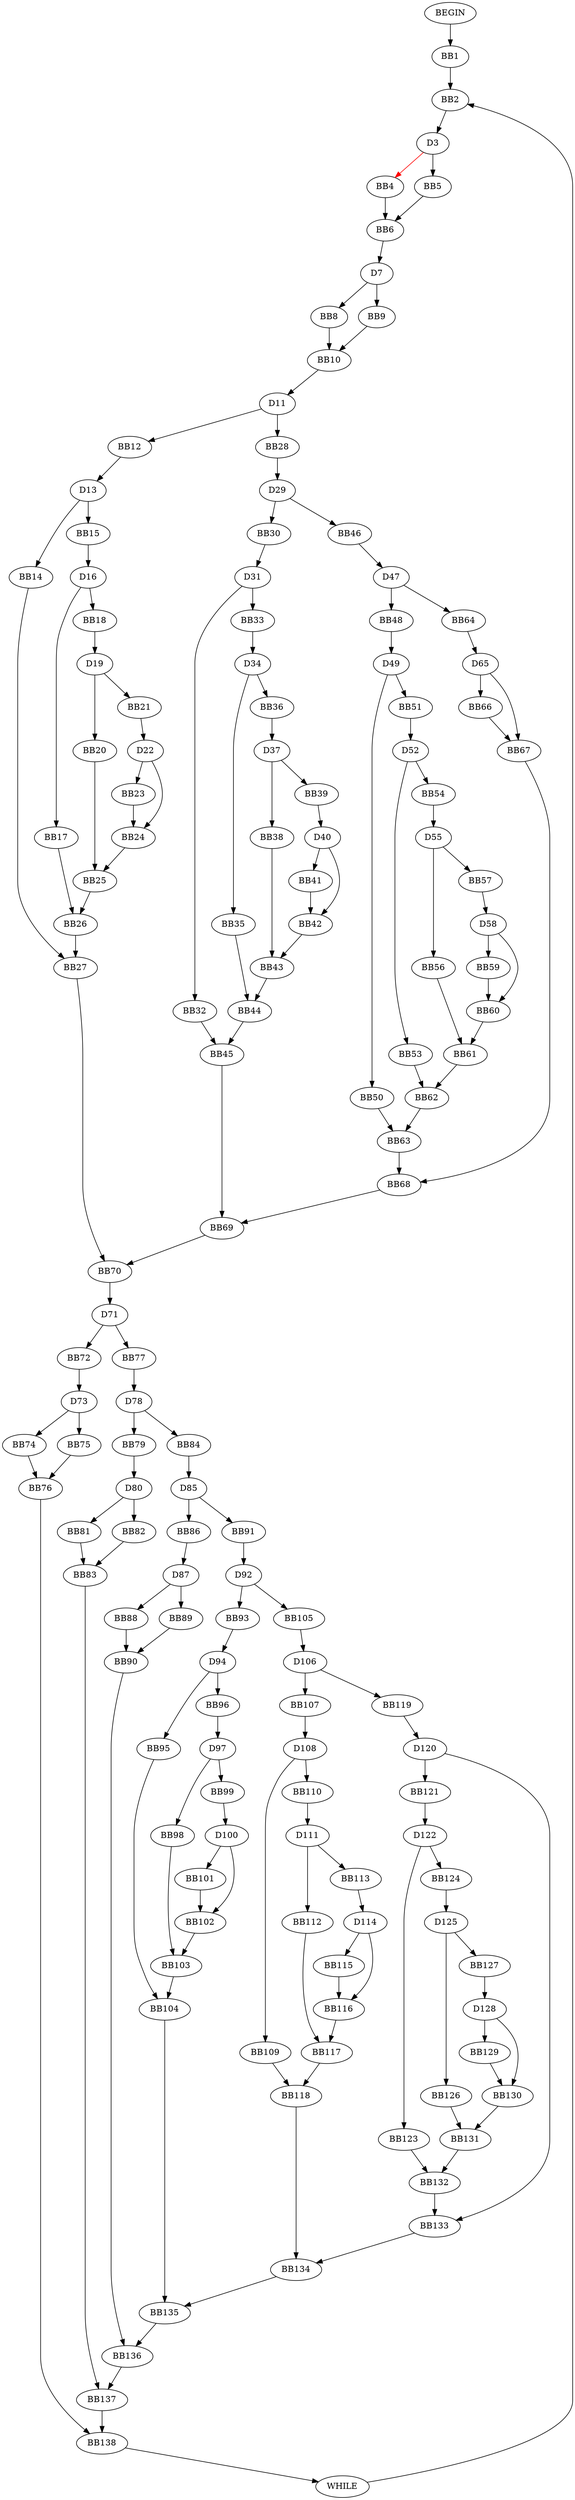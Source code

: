 digraph G {BEGIN->BB1;BB1->BB2;WHILE->BB2;BB2->D3;D3->BB4[color=red, pendwidth=3.0];D3->BB5;BB4->BB6;BB5->BB6;BB6->D7;D7->BB8;D7->BB9;BB8->BB10;BB9->BB10;BB10->D11;D11->BB12;BB12->D13;D13->BB14;D13->BB15;BB15->D16;D16->BB17;D16->BB18;BB18->D19;D19->BB20;D19->BB21;BB21->D22;D22->BB23;BB23->BB24;D22->BB24;BB20->BB25;BB24->BB25;BB17->BB26;BB25->BB26;BB14->BB27;BB26->BB27;D11->BB28;BB28->D29;D29->BB30;BB30->D31;D31->BB32;D31->BB33;BB33->D34;D34->BB35;D34->BB36;BB36->D37;D37->BB38;D37->BB39;BB39->D40;D40->BB41;BB41->BB42;D40->BB42;BB38->BB43;BB42->BB43;BB35->BB44;BB43->BB44;BB32->BB45;BB44->BB45;D29->BB46;BB46->D47;D47->BB48;BB48->D49;D49->BB50;D49->BB51;BB51->D52;D52->BB53;D52->BB54;BB54->D55;D55->BB56;D55->BB57;BB57->D58;D58->BB59;BB59->BB60;D58->BB60;BB56->BB61;BB60->BB61;BB53->BB62;BB61->BB62;BB50->BB63;BB62->BB63;D47->BB64;BB64->D65;D65->BB66;BB66->BB67;D65->BB67;BB63->BB68;BB67->BB68;BB45->BB69;BB68->BB69;BB27->BB70;BB69->BB70;BB70->D71;D71->BB72;BB72->D73;D73->BB74;D73->BB75;BB74->BB76;BB75->BB76;D71->BB77;BB77->D78;D78->BB79;BB79->D80;D80->BB81;D80->BB82;BB81->BB83;BB82->BB83;D78->BB84;BB84->D85;D85->BB86;BB86->D87;D87->BB88;D87->BB89;BB88->BB90;BB89->BB90;D85->BB91;BB91->D92;D92->BB93;BB93->D94;D94->BB95;D94->BB96;BB96->D97;D97->BB98;D97->BB99;BB99->D100;D100->BB101;BB101->BB102;D100->BB102;BB98->BB103;BB102->BB103;BB95->BB104;BB103->BB104;D92->BB105;BB105->D106;D106->BB107;BB107->D108;D108->BB109;D108->BB110;BB110->D111;D111->BB112;D111->BB113;BB113->D114;D114->BB115;BB115->BB116;D114->BB116;BB112->BB117;BB116->BB117;BB109->BB118;BB117->BB118;D106->BB119;BB119->D120;D120->BB121;BB121->D122;D122->BB123;D122->BB124;BB124->D125;D125->BB126;D125->BB127;BB127->D128;D128->BB129;BB129->BB130;D128->BB130;BB126->BB131;BB130->BB131;BB123->BB132;BB131->BB132;BB132->BB133;D120->BB133;BB118->BB134;BB133->BB134;BB104->BB135;BB134->BB135;BB90->BB136;BB135->BB136;BB83->BB137;BB136->BB137;BB76->BB138;BB137->BB138;BB138->WHILE;}